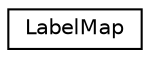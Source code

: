 digraph "Graphical Class Hierarchy"
{
 // INTERACTIVE_SVG=YES
  edge [fontname="Helvetica",fontsize="10",labelfontname="Helvetica",labelfontsize="10"];
  node [fontname="Helvetica",fontsize="10",shape=record];
  rankdir="LR";
  Node0 [label="LabelMap",height=0.2,width=0.4,color="black", fillcolor="white", style="filled",URL="$df/da0/struct_label_map.html",tooltip="Helper struct representing a mapping from debug label to a debug ID. "];
}
